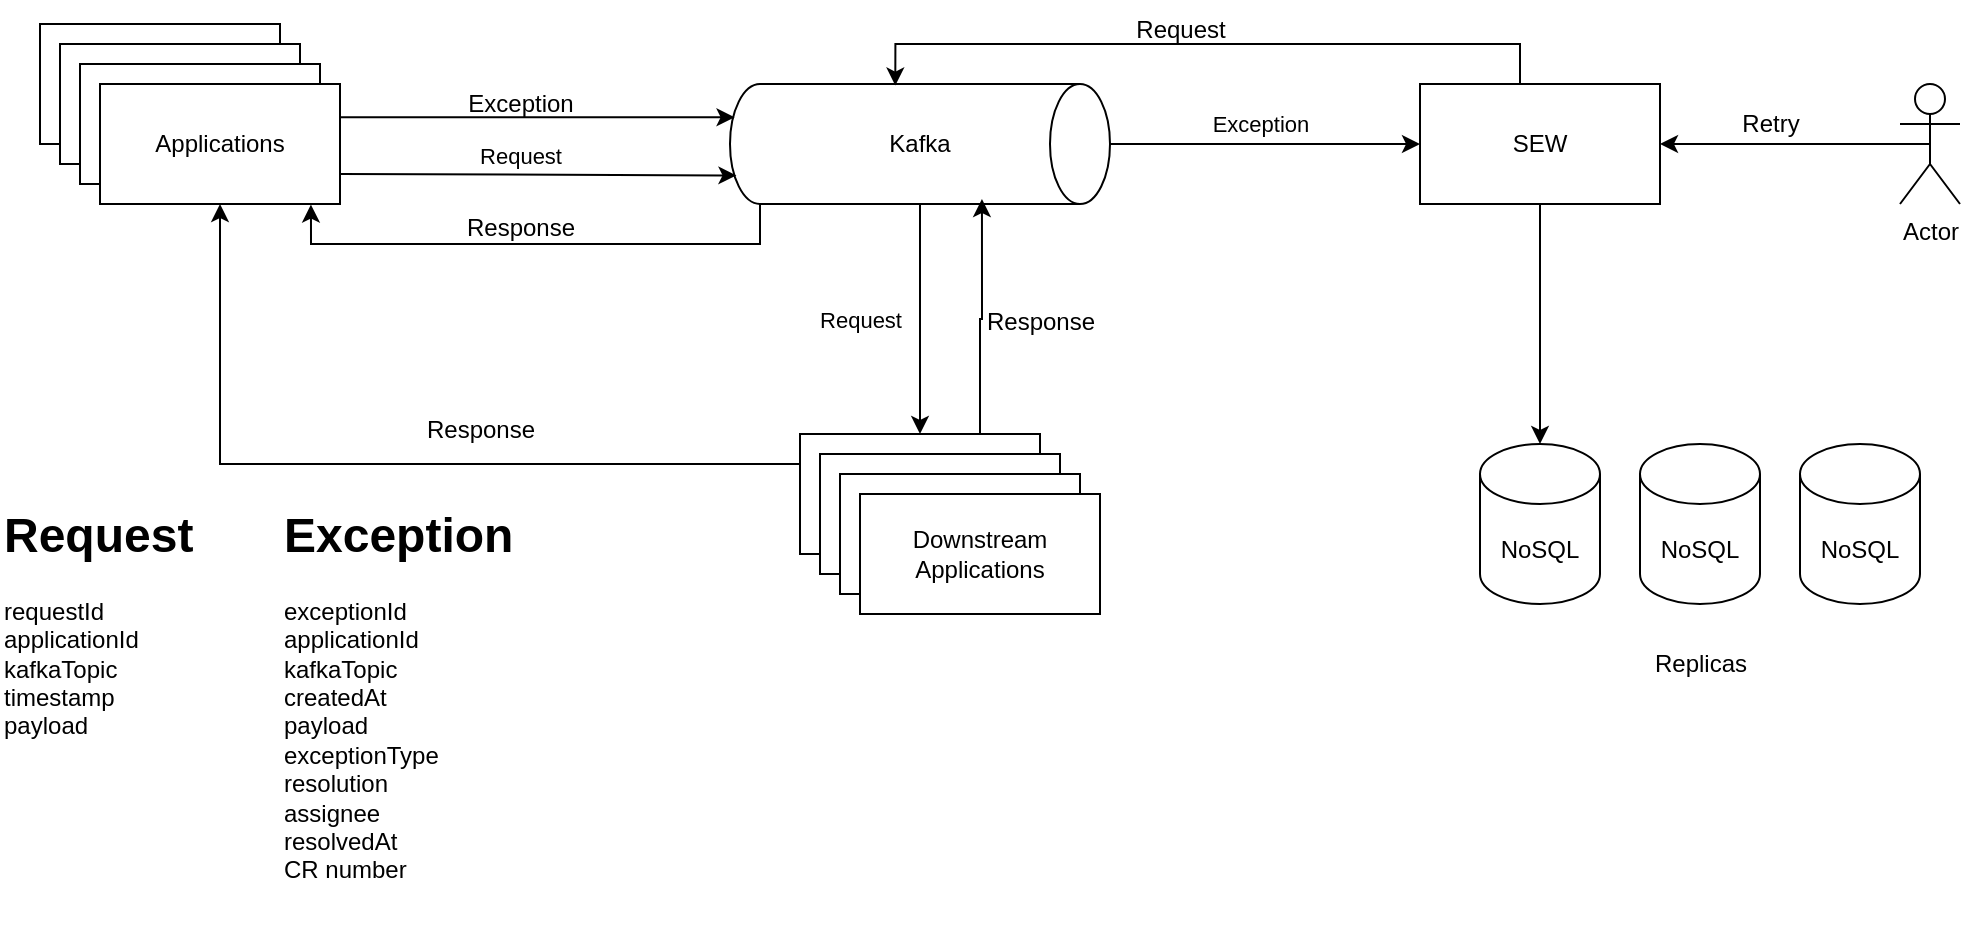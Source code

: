 <mxfile version="27.1.6" pages="2">
  <diagram name="SystemExceptionWeb SEW" id="bs_fewBkAaAFLRnybGnf">
    <mxGraphModel dx="1105" dy="572" grid="1" gridSize="10" guides="1" tooltips="1" connect="1" arrows="1" fold="1" page="1" pageScale="1" pageWidth="850" pageHeight="1100" math="0" shadow="0">
      <root>
        <mxCell id="0" />
        <mxCell id="1" parent="0" />
        <mxCell id="CrgZ5U5lPNiD004af8dP-9" value="" style="rounded=0;whiteSpace=wrap;html=1;" vertex="1" parent="1">
          <mxGeometry x="70" y="300" width="120" height="60" as="geometry" />
        </mxCell>
        <mxCell id="CrgZ5U5lPNiD004af8dP-13" value="" style="rounded=0;whiteSpace=wrap;html=1;" vertex="1" parent="1">
          <mxGeometry x="80" y="310" width="120" height="60" as="geometry" />
        </mxCell>
        <mxCell id="CrgZ5U5lPNiD004af8dP-15" value="" style="rounded=0;whiteSpace=wrap;html=1;" vertex="1" parent="1">
          <mxGeometry x="90" y="320" width="120" height="60" as="geometry" />
        </mxCell>
        <mxCell id="CrgZ5U5lPNiD004af8dP-16" value="Applications" style="rounded=0;whiteSpace=wrap;html=1;" vertex="1" parent="1">
          <mxGeometry x="100" y="330" width="120" height="60" as="geometry" />
        </mxCell>
        <mxCell id="CrgZ5U5lPNiD004af8dP-31" value="" style="edgeStyle=orthogonalEdgeStyle;rounded=0;orthogonalLoop=1;jettySize=auto;html=1;" edge="1" parent="1" source="CrgZ5U5lPNiD004af8dP-17" target="CrgZ5U5lPNiD004af8dP-30">
          <mxGeometry relative="1" as="geometry" />
        </mxCell>
        <mxCell id="CrgZ5U5lPNiD004af8dP-17" value="" style="shape=cylinder3;whiteSpace=wrap;html=1;boundedLbl=1;backgroundOutline=1;size=15;rotation=90;" vertex="1" parent="1">
          <mxGeometry x="480" y="265" width="60" height="190" as="geometry" />
        </mxCell>
        <mxCell id="CrgZ5U5lPNiD004af8dP-18" value="Kafka" style="text;html=1;align=center;verticalAlign=middle;whiteSpace=wrap;rounded=0;" vertex="1" parent="1">
          <mxGeometry x="480" y="345" width="60" height="30" as="geometry" />
        </mxCell>
        <mxCell id="CrgZ5U5lPNiD004af8dP-19" value="" style="endArrow=classic;html=1;rounded=0;exitX=1;exitY=0.5;exitDx=0;exitDy=0;entryX=0.762;entryY=0.983;entryDx=0;entryDy=0;entryPerimeter=0;" edge="1" parent="1" target="CrgZ5U5lPNiD004af8dP-17">
          <mxGeometry relative="1" as="geometry">
            <mxPoint x="220" y="375" as="sourcePoint" />
            <mxPoint x="410" y="375" as="targetPoint" />
          </mxGeometry>
        </mxCell>
        <mxCell id="CrgZ5U5lPNiD004af8dP-20" value="Request" style="edgeLabel;resizable=0;html=1;;align=center;verticalAlign=middle;" connectable="0" vertex="1" parent="CrgZ5U5lPNiD004af8dP-19">
          <mxGeometry relative="1" as="geometry">
            <mxPoint x="-9" y="-10" as="offset" />
          </mxGeometry>
        </mxCell>
        <mxCell id="5Sn3ZTOXAg7ZaMrwNZ0c-9" style="edgeStyle=orthogonalEdgeStyle;rounded=0;orthogonalLoop=1;jettySize=auto;html=1;exitX=0;exitY=0.25;exitDx=0;exitDy=0;entryX=0.5;entryY=1;entryDx=0;entryDy=0;" edge="1" parent="1" source="CrgZ5U5lPNiD004af8dP-22" target="CrgZ5U5lPNiD004af8dP-16">
          <mxGeometry relative="1" as="geometry" />
        </mxCell>
        <mxCell id="CrgZ5U5lPNiD004af8dP-22" value="" style="rounded=0;whiteSpace=wrap;html=1;" vertex="1" parent="1">
          <mxGeometry x="450" y="505" width="120" height="60" as="geometry" />
        </mxCell>
        <mxCell id="CrgZ5U5lPNiD004af8dP-23" value="" style="rounded=0;whiteSpace=wrap;html=1;" vertex="1" parent="1">
          <mxGeometry x="460" y="515" width="120" height="60" as="geometry" />
        </mxCell>
        <mxCell id="CrgZ5U5lPNiD004af8dP-24" value="" style="rounded=0;whiteSpace=wrap;html=1;" vertex="1" parent="1">
          <mxGeometry x="470" y="525" width="120" height="60" as="geometry" />
        </mxCell>
        <mxCell id="CrgZ5U5lPNiD004af8dP-25" value="&lt;div&gt;Downstream&lt;/div&gt;Applications" style="rounded=0;whiteSpace=wrap;html=1;" vertex="1" parent="1">
          <mxGeometry x="480" y="535" width="120" height="60" as="geometry" />
        </mxCell>
        <mxCell id="CrgZ5U5lPNiD004af8dP-26" value="" style="endArrow=classic;html=1;rounded=0;exitX=1;exitY=0.5;exitDx=0;exitDy=0;exitPerimeter=0;entryX=0.5;entryY=0;entryDx=0;entryDy=0;" edge="1" parent="1" source="CrgZ5U5lPNiD004af8dP-17" target="CrgZ5U5lPNiD004af8dP-22">
          <mxGeometry relative="1" as="geometry">
            <mxPoint x="370" y="470" as="sourcePoint" />
            <mxPoint x="470" y="470" as="targetPoint" />
          </mxGeometry>
        </mxCell>
        <mxCell id="CrgZ5U5lPNiD004af8dP-27" value="Request" style="edgeLabel;resizable=0;html=1;;align=center;verticalAlign=middle;" connectable="0" vertex="1" parent="CrgZ5U5lPNiD004af8dP-26">
          <mxGeometry relative="1" as="geometry">
            <mxPoint x="-30" as="offset" />
          </mxGeometry>
        </mxCell>
        <mxCell id="CrgZ5U5lPNiD004af8dP-36" style="edgeStyle=orthogonalEdgeStyle;rounded=0;orthogonalLoop=1;jettySize=auto;html=1;" edge="1" parent="1" source="CrgZ5U5lPNiD004af8dP-30" target="CrgZ5U5lPNiD004af8dP-33">
          <mxGeometry relative="1" as="geometry" />
        </mxCell>
        <mxCell id="CrgZ5U5lPNiD004af8dP-30" value="SEW" style="whiteSpace=wrap;html=1;" vertex="1" parent="1">
          <mxGeometry x="760" y="330" width="120" height="60" as="geometry" />
        </mxCell>
        <mxCell id="CrgZ5U5lPNiD004af8dP-32" value="Exception" style="edgeLabel;resizable=0;html=1;;align=center;verticalAlign=middle;" connectable="0" vertex="1" parent="1">
          <mxGeometry x="680" y="350" as="geometry" />
        </mxCell>
        <mxCell id="CrgZ5U5lPNiD004af8dP-33" value="NoSQL" style="shape=cylinder3;whiteSpace=wrap;html=1;boundedLbl=1;backgroundOutline=1;size=15;" vertex="1" parent="1">
          <mxGeometry x="790" y="510" width="60" height="80" as="geometry" />
        </mxCell>
        <mxCell id="CrgZ5U5lPNiD004af8dP-39" style="edgeStyle=orthogonalEdgeStyle;rounded=0;orthogonalLoop=1;jettySize=auto;html=1;exitX=0.5;exitY=0.5;exitDx=0;exitDy=0;exitPerimeter=0;" edge="1" parent="1" source="CrgZ5U5lPNiD004af8dP-37" target="CrgZ5U5lPNiD004af8dP-30">
          <mxGeometry relative="1" as="geometry" />
        </mxCell>
        <mxCell id="CrgZ5U5lPNiD004af8dP-37" value="Actor" style="shape=umlActor;verticalLabelPosition=bottom;verticalAlign=top;html=1;outlineConnect=0;" vertex="1" parent="1">
          <mxGeometry x="1000" y="330" width="30" height="60" as="geometry" />
        </mxCell>
        <mxCell id="CrgZ5U5lPNiD004af8dP-41" value="Retry" style="text;html=1;align=center;verticalAlign=middle;resizable=0;points=[];autosize=1;strokeColor=none;fillColor=none;" vertex="1" parent="1">
          <mxGeometry x="910" y="335" width="50" height="30" as="geometry" />
        </mxCell>
        <mxCell id="CrgZ5U5lPNiD004af8dP-43" style="edgeStyle=orthogonalEdgeStyle;rounded=0;orthogonalLoop=1;jettySize=auto;html=1;entryX=0.013;entryY=0.565;entryDx=0;entryDy=0;entryPerimeter=0;" edge="1" parent="1" source="CrgZ5U5lPNiD004af8dP-30" target="CrgZ5U5lPNiD004af8dP-17">
          <mxGeometry relative="1" as="geometry">
            <Array as="points">
              <mxPoint x="810" y="310" />
              <mxPoint x="498" y="310" />
            </Array>
          </mxGeometry>
        </mxCell>
        <mxCell id="CrgZ5U5lPNiD004af8dP-44" value="Request" style="text;html=1;align=center;verticalAlign=middle;resizable=0;points=[];autosize=1;strokeColor=none;fillColor=none;" vertex="1" parent="1">
          <mxGeometry x="605" y="288" width="70" height="30" as="geometry" />
        </mxCell>
        <mxCell id="CrgZ5U5lPNiD004af8dP-47" value="NoSQL" style="shape=cylinder3;whiteSpace=wrap;html=1;boundedLbl=1;backgroundOutline=1;size=15;" vertex="1" parent="1">
          <mxGeometry x="870" y="510" width="60" height="80" as="geometry" />
        </mxCell>
        <mxCell id="CrgZ5U5lPNiD004af8dP-48" value="NoSQL" style="shape=cylinder3;whiteSpace=wrap;html=1;boundedLbl=1;backgroundOutline=1;size=15;" vertex="1" parent="1">
          <mxGeometry x="950" y="510" width="60" height="80" as="geometry" />
        </mxCell>
        <mxCell id="CrgZ5U5lPNiD004af8dP-49" value="&lt;div&gt;Replicas&lt;/div&gt;" style="text;html=1;align=center;verticalAlign=middle;resizable=0;points=[];autosize=1;strokeColor=none;fillColor=none;" vertex="1" parent="1">
          <mxGeometry x="865" y="605" width="70" height="30" as="geometry" />
        </mxCell>
        <mxCell id="CrgZ5U5lPNiD004af8dP-57" value="&lt;h1 style=&quot;margin-top: 0px;&quot;&gt;Request&lt;br&gt;&lt;/h1&gt;&lt;div&gt;requestId&lt;/div&gt;&lt;div&gt;applicationId&lt;/div&gt;&lt;div&gt;kafkaTopic&lt;/div&gt;&lt;div&gt;timestamp&lt;/div&gt;&lt;div&gt;payload&lt;/div&gt;" style="text;html=1;whiteSpace=wrap;overflow=hidden;rounded=0;" vertex="1" parent="1">
          <mxGeometry x="50" y="535" width="180" height="165" as="geometry" />
        </mxCell>
        <mxCell id="5Sn3ZTOXAg7ZaMrwNZ0c-1" value="&lt;h1 style=&quot;margin-top: 0px;&quot;&gt;Exception&lt;br&gt;&lt;/h1&gt;&lt;div&gt;exceptionId&lt;/div&gt;&lt;div&gt;applicationId&lt;/div&gt;&lt;div&gt;kafkaTopic&lt;/div&gt;&lt;div&gt;createdAt&lt;/div&gt;&lt;div&gt;payload&lt;/div&gt;&lt;div&gt;exceptionType&lt;/div&gt;&lt;div&gt;resolution&lt;/div&gt;&lt;div&gt;assignee&lt;/div&gt;&lt;div&gt;resolvedAt&lt;/div&gt;&lt;div&gt;CR number&lt;/div&gt;" style="text;html=1;whiteSpace=wrap;overflow=hidden;rounded=0;" vertex="1" parent="1">
          <mxGeometry x="190" y="535" width="180" height="215" as="geometry" />
        </mxCell>
        <mxCell id="5Sn3ZTOXAg7ZaMrwNZ0c-2" style="edgeStyle=orthogonalEdgeStyle;rounded=0;orthogonalLoop=1;jettySize=auto;html=1;entryX=0.277;entryY=0.988;entryDx=0;entryDy=0;entryPerimeter=0;exitX=1;exitY=0.25;exitDx=0;exitDy=0;" edge="1" parent="1" source="CrgZ5U5lPNiD004af8dP-16" target="CrgZ5U5lPNiD004af8dP-17">
          <mxGeometry relative="1" as="geometry">
            <mxPoint x="220" y="354" as="sourcePoint" />
            <mxPoint x="419.35" y="353.7" as="targetPoint" />
            <Array as="points">
              <mxPoint x="220" y="347" />
            </Array>
          </mxGeometry>
        </mxCell>
        <mxCell id="5Sn3ZTOXAg7ZaMrwNZ0c-3" value="Exception" style="text;html=1;align=center;verticalAlign=middle;resizable=0;points=[];autosize=1;strokeColor=none;fillColor=none;" vertex="1" parent="1">
          <mxGeometry x="270" y="325" width="80" height="30" as="geometry" />
        </mxCell>
        <mxCell id="5Sn3ZTOXAg7ZaMrwNZ0c-5" style="edgeStyle=orthogonalEdgeStyle;rounded=0;orthogonalLoop=1;jettySize=auto;html=1;exitX=1;exitY=1;exitDx=0;exitDy=-15;exitPerimeter=0;entryX=0.879;entryY=1.005;entryDx=0;entryDy=0;entryPerimeter=0;" edge="1" parent="1" source="CrgZ5U5lPNiD004af8dP-17" target="CrgZ5U5lPNiD004af8dP-16">
          <mxGeometry relative="1" as="geometry" />
        </mxCell>
        <mxCell id="5Sn3ZTOXAg7ZaMrwNZ0c-6" value="Response" style="text;html=1;align=center;verticalAlign=middle;resizable=0;points=[];autosize=1;strokeColor=none;fillColor=none;" vertex="1" parent="1">
          <mxGeometry x="270" y="387" width="80" height="30" as="geometry" />
        </mxCell>
        <mxCell id="5Sn3ZTOXAg7ZaMrwNZ0c-7" style="edgeStyle=orthogonalEdgeStyle;rounded=0;orthogonalLoop=1;jettySize=auto;html=1;exitX=0.75;exitY=0;exitDx=0;exitDy=0;entryX=0.959;entryY=0.337;entryDx=0;entryDy=0;entryPerimeter=0;" edge="1" parent="1" source="CrgZ5U5lPNiD004af8dP-22" target="CrgZ5U5lPNiD004af8dP-17">
          <mxGeometry relative="1" as="geometry" />
        </mxCell>
        <mxCell id="5Sn3ZTOXAg7ZaMrwNZ0c-8" value="Response" style="text;html=1;align=center;verticalAlign=middle;resizable=0;points=[];autosize=1;strokeColor=none;fillColor=none;" vertex="1" parent="1">
          <mxGeometry x="530" y="434" width="80" height="30" as="geometry" />
        </mxCell>
        <mxCell id="5Sn3ZTOXAg7ZaMrwNZ0c-10" value="Response" style="text;html=1;align=center;verticalAlign=middle;resizable=0;points=[];autosize=1;strokeColor=none;fillColor=none;" vertex="1" parent="1">
          <mxGeometry x="250" y="488" width="80" height="30" as="geometry" />
        </mxCell>
      </root>
    </mxGraphModel>
  </diagram>
  <diagram id="aeoUMobUTpoU2UPfptBH" name="Page-2">
    <mxGraphModel dx="1215" dy="629" grid="1" gridSize="10" guides="1" tooltips="1" connect="1" arrows="1" fold="1" page="1" pageScale="1" pageWidth="850" pageHeight="1100" math="0" shadow="0">
      <root>
        <mxCell id="0" />
        <mxCell id="1" parent="0" />
      </root>
    </mxGraphModel>
  </diagram>
</mxfile>
